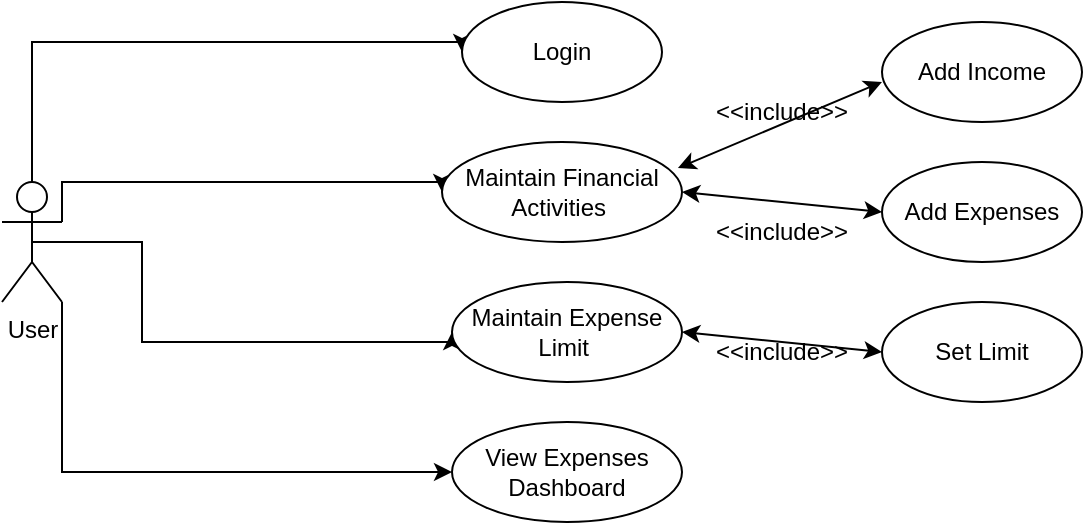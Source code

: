 <mxfile version="20.0.4" type="github">
  <diagram id="aOtgQE7OuU3fgdGQewVl" name="Page-1">
    <mxGraphModel dx="868" dy="460" grid="1" gridSize="10" guides="1" tooltips="1" connect="1" arrows="1" fold="1" page="1" pageScale="1" pageWidth="850" pageHeight="1100" math="0" shadow="0">
      <root>
        <mxCell id="0" />
        <mxCell id="1" parent="0" />
        <mxCell id="77n6GDugIrFk8qMnGh7A-7" style="edgeStyle=orthogonalEdgeStyle;rounded=0;orthogonalLoop=1;jettySize=auto;html=1;entryX=0;entryY=0.5;entryDx=0;entryDy=0;" edge="1" parent="1" source="77n6GDugIrFk8qMnGh7A-1" target="77n6GDugIrFk8qMnGh7A-2">
          <mxGeometry relative="1" as="geometry">
            <Array as="points">
              <mxPoint x="125" y="210" />
              <mxPoint x="340" y="210" />
            </Array>
          </mxGeometry>
        </mxCell>
        <mxCell id="77n6GDugIrFk8qMnGh7A-8" style="edgeStyle=orthogonalEdgeStyle;rounded=0;orthogonalLoop=1;jettySize=auto;html=1;exitX=1;exitY=0.333;exitDx=0;exitDy=0;exitPerimeter=0;entryX=0;entryY=0.5;entryDx=0;entryDy=0;" edge="1" parent="1" source="77n6GDugIrFk8qMnGh7A-1" target="77n6GDugIrFk8qMnGh7A-3">
          <mxGeometry relative="1" as="geometry">
            <Array as="points">
              <mxPoint x="140" y="280" />
              <mxPoint x="330" y="280" />
            </Array>
          </mxGeometry>
        </mxCell>
        <mxCell id="77n6GDugIrFk8qMnGh7A-10" style="edgeStyle=orthogonalEdgeStyle;rounded=0;orthogonalLoop=1;jettySize=auto;html=1;exitX=0.5;exitY=0.5;exitDx=0;exitDy=0;exitPerimeter=0;entryX=0;entryY=0.5;entryDx=0;entryDy=0;" edge="1" parent="1" source="77n6GDugIrFk8qMnGh7A-1" target="77n6GDugIrFk8qMnGh7A-9">
          <mxGeometry relative="1" as="geometry">
            <Array as="points">
              <mxPoint x="180" y="310" />
              <mxPoint x="180" y="360" />
              <mxPoint x="335" y="360" />
            </Array>
          </mxGeometry>
        </mxCell>
        <mxCell id="77n6GDugIrFk8qMnGh7A-12" style="edgeStyle=orthogonalEdgeStyle;rounded=0;orthogonalLoop=1;jettySize=auto;html=1;exitX=1;exitY=1;exitDx=0;exitDy=0;exitPerimeter=0;entryX=0;entryY=0.5;entryDx=0;entryDy=0;" edge="1" parent="1" source="77n6GDugIrFk8qMnGh7A-1" target="77n6GDugIrFk8qMnGh7A-11">
          <mxGeometry relative="1" as="geometry" />
        </mxCell>
        <mxCell id="77n6GDugIrFk8qMnGh7A-1" value="User" style="shape=umlActor;verticalLabelPosition=bottom;verticalAlign=top;html=1;outlineConnect=0;" vertex="1" parent="1">
          <mxGeometry x="110" y="280" width="30" height="60" as="geometry" />
        </mxCell>
        <mxCell id="77n6GDugIrFk8qMnGh7A-2" value="Login" style="ellipse;whiteSpace=wrap;html=1;" vertex="1" parent="1">
          <mxGeometry x="340" y="190" width="100" height="50" as="geometry" />
        </mxCell>
        <mxCell id="77n6GDugIrFk8qMnGh7A-3" value="Maintain Financial Activities&amp;nbsp;" style="ellipse;whiteSpace=wrap;html=1;" vertex="1" parent="1">
          <mxGeometry x="330" y="260" width="120" height="50" as="geometry" />
        </mxCell>
        <mxCell id="77n6GDugIrFk8qMnGh7A-9" value="Maintain Expense Limit&amp;nbsp;" style="ellipse;whiteSpace=wrap;html=1;" vertex="1" parent="1">
          <mxGeometry x="335" y="330" width="115" height="50" as="geometry" />
        </mxCell>
        <mxCell id="77n6GDugIrFk8qMnGh7A-11" value="View Expenses Dashboard" style="ellipse;whiteSpace=wrap;html=1;" vertex="1" parent="1">
          <mxGeometry x="335" y="400" width="115" height="50" as="geometry" />
        </mxCell>
        <mxCell id="77n6GDugIrFk8qMnGh7A-13" value="Add Income" style="ellipse;whiteSpace=wrap;html=1;" vertex="1" parent="1">
          <mxGeometry x="550" y="200" width="100" height="50" as="geometry" />
        </mxCell>
        <mxCell id="77n6GDugIrFk8qMnGh7A-14" value="" style="endArrow=classic;startArrow=classic;html=1;rounded=0;exitX=0.983;exitY=0.26;exitDx=0;exitDy=0;exitPerimeter=0;" edge="1" parent="1" source="77n6GDugIrFk8qMnGh7A-3">
          <mxGeometry width="50" height="50" relative="1" as="geometry">
            <mxPoint x="500" y="280" as="sourcePoint" />
            <mxPoint x="550" y="230" as="targetPoint" />
          </mxGeometry>
        </mxCell>
        <mxCell id="77n6GDugIrFk8qMnGh7A-15" value="Add Expenses" style="ellipse;whiteSpace=wrap;html=1;" vertex="1" parent="1">
          <mxGeometry x="550" y="270" width="100" height="50" as="geometry" />
        </mxCell>
        <mxCell id="77n6GDugIrFk8qMnGh7A-16" value="" style="endArrow=classic;startArrow=classic;html=1;rounded=0;entryX=0;entryY=0.5;entryDx=0;entryDy=0;exitX=1;exitY=0.5;exitDx=0;exitDy=0;" edge="1" parent="1" source="77n6GDugIrFk8qMnGh7A-3" target="77n6GDugIrFk8qMnGh7A-15">
          <mxGeometry width="50" height="50" relative="1" as="geometry">
            <mxPoint x="400" y="330" as="sourcePoint" />
            <mxPoint x="450" y="280" as="targetPoint" />
          </mxGeometry>
        </mxCell>
        <mxCell id="77n6GDugIrFk8qMnGh7A-17" value="&amp;lt;&amp;lt;include&amp;gt;&amp;gt;" style="text;html=1;strokeColor=none;fillColor=none;align=center;verticalAlign=middle;whiteSpace=wrap;rounded=0;" vertex="1" parent="1">
          <mxGeometry x="470" y="230" width="60" height="30" as="geometry" />
        </mxCell>
        <mxCell id="77n6GDugIrFk8qMnGh7A-19" value="&amp;lt;&amp;lt;include&amp;gt;&amp;gt;" style="text;html=1;strokeColor=none;fillColor=none;align=center;verticalAlign=middle;whiteSpace=wrap;rounded=0;" vertex="1" parent="1">
          <mxGeometry x="470" y="290" width="60" height="30" as="geometry" />
        </mxCell>
        <mxCell id="77n6GDugIrFk8qMnGh7A-20" value="Set Limit" style="ellipse;whiteSpace=wrap;html=1;" vertex="1" parent="1">
          <mxGeometry x="550" y="340" width="100" height="50" as="geometry" />
        </mxCell>
        <mxCell id="77n6GDugIrFk8qMnGh7A-21" value="" style="endArrow=classic;startArrow=classic;html=1;rounded=0;entryX=0;entryY=0.5;entryDx=0;entryDy=0;exitX=1;exitY=0.5;exitDx=0;exitDy=0;" edge="1" parent="1" source="77n6GDugIrFk8qMnGh7A-9" target="77n6GDugIrFk8qMnGh7A-20">
          <mxGeometry width="50" height="50" relative="1" as="geometry">
            <mxPoint x="400" y="330" as="sourcePoint" />
            <mxPoint x="450" y="280" as="targetPoint" />
          </mxGeometry>
        </mxCell>
        <mxCell id="77n6GDugIrFk8qMnGh7A-22" value="&amp;lt;&amp;lt;include&amp;gt;&amp;gt;" style="text;html=1;strokeColor=none;fillColor=none;align=center;verticalAlign=middle;whiteSpace=wrap;rounded=0;" vertex="1" parent="1">
          <mxGeometry x="470" y="350" width="60" height="30" as="geometry" />
        </mxCell>
      </root>
    </mxGraphModel>
  </diagram>
</mxfile>
